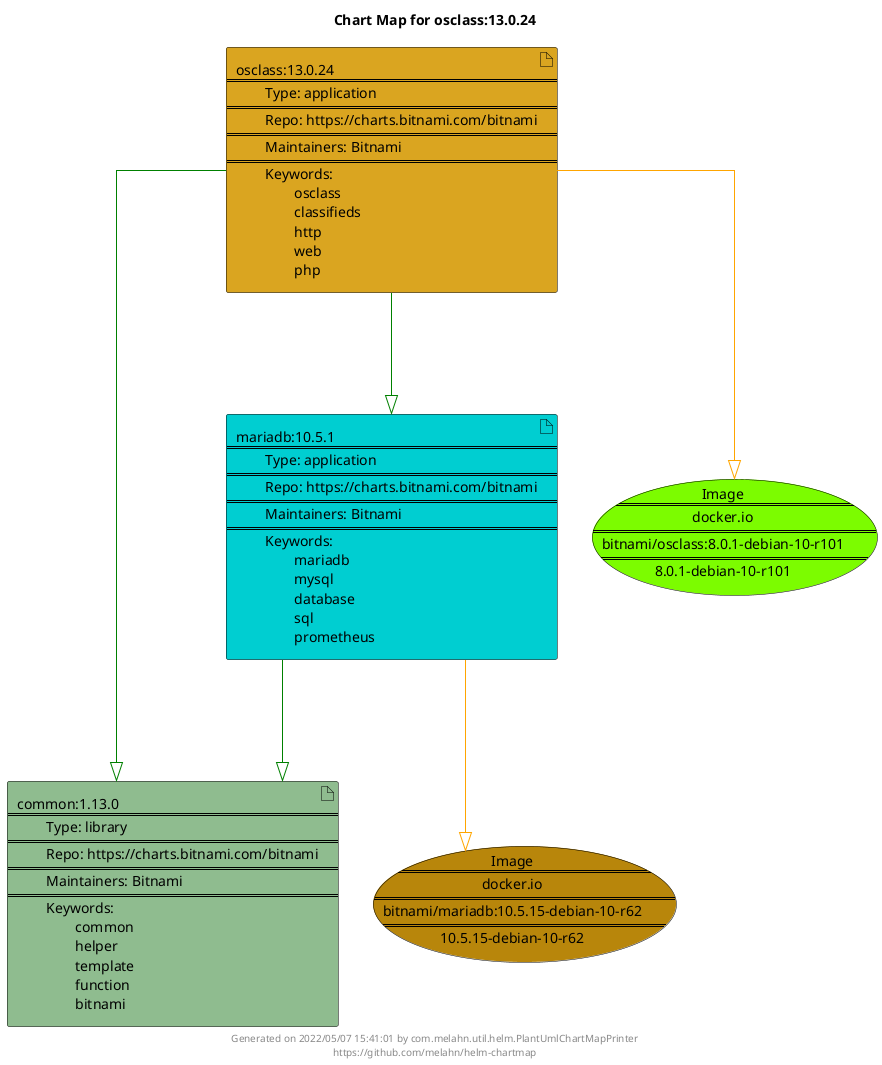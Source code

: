 @startuml
skinparam linetype ortho
skinparam backgroundColor white
skinparam usecaseBorderColor black
skinparam usecaseArrowColor LightSlateGray
skinparam artifactBorderColor black
skinparam artifactArrowColor LightSlateGray

title Chart Map for osclass:13.0.24

'There are 3 referenced Helm Charts
artifact "osclass:13.0.24\n====\n\tType: application\n====\n\tRepo: https://charts.bitnami.com/bitnami\n====\n\tMaintainers: Bitnami\n====\n\tKeywords: \n\t\tosclass\n\t\tclassifieds\n\t\thttp\n\t\tweb\n\t\tphp" as osclass_13_0_24 #GoldenRod
artifact "common:1.13.0\n====\n\tType: library\n====\n\tRepo: https://charts.bitnami.com/bitnami\n====\n\tMaintainers: Bitnami\n====\n\tKeywords: \n\t\tcommon\n\t\thelper\n\t\ttemplate\n\t\tfunction\n\t\tbitnami" as common_1_13_0 #DarkSeaGreen
artifact "mariadb:10.5.1\n====\n\tType: application\n====\n\tRepo: https://charts.bitnami.com/bitnami\n====\n\tMaintainers: Bitnami\n====\n\tKeywords: \n\t\tmariadb\n\t\tmysql\n\t\tdatabase\n\t\tsql\n\t\tprometheus" as mariadb_10_5_1 #DarkTurquoise

'There are 2 referenced Docker Images
usecase "Image\n====\ndocker.io\n====\nbitnami/osclass:8.0.1-debian-10-r101\n====\n8.0.1-debian-10-r101" as docker_io_bitnami_osclass_8_0_1_debian_10_r101 #LawnGreen
usecase "Image\n====\ndocker.io\n====\nbitnami/mariadb:10.5.15-debian-10-r62\n====\n10.5.15-debian-10-r62" as docker_io_bitnami_mariadb_10_5_15_debian_10_r62 #DarkGoldenRod

'Chart Dependencies
osclass_13_0_24--[#green]-|>common_1_13_0
osclass_13_0_24--[#green]-|>mariadb_10_5_1
mariadb_10_5_1--[#green]-|>common_1_13_0
osclass_13_0_24--[#orange]-|>docker_io_bitnami_osclass_8_0_1_debian_10_r101
mariadb_10_5_1--[#orange]-|>docker_io_bitnami_mariadb_10_5_15_debian_10_r62

center footer Generated on 2022/05/07 15:41:01 by com.melahn.util.helm.PlantUmlChartMapPrinter\nhttps://github.com/melahn/helm-chartmap
@enduml
